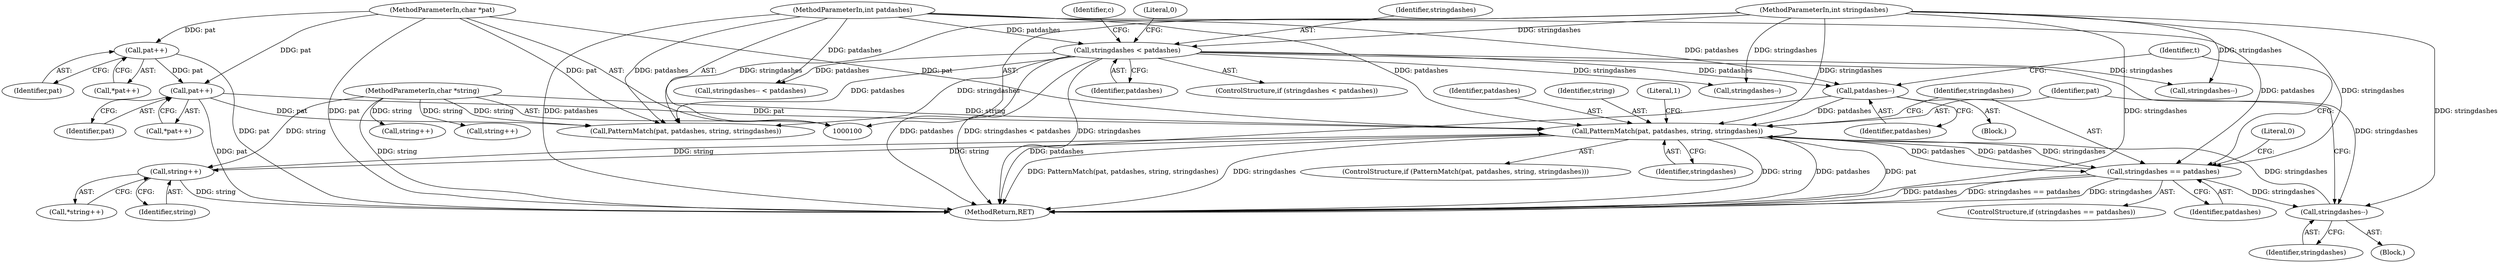 digraph "0_libxfont_d1e670a4a8704b8708e493ab6155589bcd570608@pointer" {
"1000158" [label="(Call,PatternMatch(pat, patdashes, string, stringdashes))"];
"1000129" [label="(Call,pat++)"];
"1000120" [label="(Call,pat++)"];
"1000101" [label="(MethodParameterIn,char *pat)"];
"1000166" [label="(Call,stringdashes == patdashes)"];
"1000158" [label="(Call,PatternMatch(pat, patdashes, string, stringdashes))"];
"1000138" [label="(Call,patdashes--)"];
"1000109" [label="(Call,stringdashes < patdashes)"];
"1000104" [label="(MethodParameterIn,int stringdashes)"];
"1000102" [label="(MethodParameterIn,int patdashes)"];
"1000147" [label="(Call,string++)"];
"1000103" [label="(MethodParameterIn,char *string)"];
"1000155" [label="(Call,stringdashes--)"];
"1000180" [label="(Call,string++)"];
"1000157" [label="(ControlStructure,if (PatternMatch(pat, patdashes, string, stringdashes)))"];
"1000137" [label="(Block,)"];
"1000160" [label="(Identifier,patdashes)"];
"1000166" [label="(Call,stringdashes == patdashes)"];
"1000148" [label="(Identifier,string)"];
"1000146" [label="(Call,*string++)"];
"1000167" [label="(Identifier,stringdashes)"];
"1000113" [label="(Literal,0)"];
"1000104" [label="(MethodParameterIn,int stringdashes)"];
"1000145" [label="(Identifier,t)"];
"1000165" [label="(ControlStructure,if (stringdashes == patdashes))"];
"1000161" [label="(Identifier,string)"];
"1000215" [label="(Call,string++)"];
"1000120" [label="(Call,pat++)"];
"1000101" [label="(MethodParameterIn,char *pat)"];
"1000196" [label="(Call,stringdashes--)"];
"1000111" [label="(Identifier,patdashes)"];
"1000195" [label="(Call,stringdashes-- < patdashes)"];
"1000164" [label="(Literal,1)"];
"1000103" [label="(MethodParameterIn,char *string)"];
"1000159" [label="(Identifier,pat)"];
"1000147" [label="(Call,string++)"];
"1000110" [label="(Identifier,stringdashes)"];
"1000156" [label="(Identifier,stringdashes)"];
"1000170" [label="(Literal,0)"];
"1000118" [label="(Identifier,c)"];
"1000158" [label="(Call,PatternMatch(pat, patdashes, string, stringdashes))"];
"1000108" [label="(ControlStructure,if (stringdashes < patdashes))"];
"1000141" [label="(Block,)"];
"1000202" [label="(Call,PatternMatch(pat, patdashes, string, stringdashes))"];
"1000139" [label="(Identifier,patdashes)"];
"1000121" [label="(Identifier,pat)"];
"1000119" [label="(Call,*pat++)"];
"1000168" [label="(Identifier,patdashes)"];
"1000129" [label="(Call,pat++)"];
"1000218" [label="(Call,stringdashes--)"];
"1000155" [label="(Call,stringdashes--)"];
"1000162" [label="(Identifier,stringdashes)"];
"1000249" [label="(MethodReturn,RET)"];
"1000138" [label="(Call,patdashes--)"];
"1000109" [label="(Call,stringdashes < patdashes)"];
"1000130" [label="(Identifier,pat)"];
"1000128" [label="(Call,*pat++)"];
"1000102" [label="(MethodParameterIn,int patdashes)"];
"1000158" -> "1000157"  [label="AST: "];
"1000158" -> "1000162"  [label="CFG: "];
"1000159" -> "1000158"  [label="AST: "];
"1000160" -> "1000158"  [label="AST: "];
"1000161" -> "1000158"  [label="AST: "];
"1000162" -> "1000158"  [label="AST: "];
"1000164" -> "1000158"  [label="CFG: "];
"1000167" -> "1000158"  [label="CFG: "];
"1000158" -> "1000249"  [label="DDG: pat"];
"1000158" -> "1000249"  [label="DDG: patdashes"];
"1000158" -> "1000249"  [label="DDG: PatternMatch(pat, patdashes, string, stringdashes)"];
"1000158" -> "1000249"  [label="DDG: stringdashes"];
"1000158" -> "1000249"  [label="DDG: string"];
"1000158" -> "1000147"  [label="DDG: string"];
"1000129" -> "1000158"  [label="DDG: pat"];
"1000101" -> "1000158"  [label="DDG: pat"];
"1000166" -> "1000158"  [label="DDG: patdashes"];
"1000138" -> "1000158"  [label="DDG: patdashes"];
"1000102" -> "1000158"  [label="DDG: patdashes"];
"1000147" -> "1000158"  [label="DDG: string"];
"1000103" -> "1000158"  [label="DDG: string"];
"1000155" -> "1000158"  [label="DDG: stringdashes"];
"1000104" -> "1000158"  [label="DDG: stringdashes"];
"1000158" -> "1000166"  [label="DDG: stringdashes"];
"1000158" -> "1000166"  [label="DDG: patdashes"];
"1000129" -> "1000128"  [label="AST: "];
"1000129" -> "1000130"  [label="CFG: "];
"1000130" -> "1000129"  [label="AST: "];
"1000128" -> "1000129"  [label="CFG: "];
"1000129" -> "1000249"  [label="DDG: pat"];
"1000120" -> "1000129"  [label="DDG: pat"];
"1000101" -> "1000129"  [label="DDG: pat"];
"1000129" -> "1000202"  [label="DDG: pat"];
"1000120" -> "1000119"  [label="AST: "];
"1000120" -> "1000121"  [label="CFG: "];
"1000121" -> "1000120"  [label="AST: "];
"1000119" -> "1000120"  [label="CFG: "];
"1000120" -> "1000249"  [label="DDG: pat"];
"1000101" -> "1000120"  [label="DDG: pat"];
"1000101" -> "1000100"  [label="AST: "];
"1000101" -> "1000249"  [label="DDG: pat"];
"1000101" -> "1000202"  [label="DDG: pat"];
"1000166" -> "1000165"  [label="AST: "];
"1000166" -> "1000168"  [label="CFG: "];
"1000167" -> "1000166"  [label="AST: "];
"1000168" -> "1000166"  [label="AST: "];
"1000145" -> "1000166"  [label="CFG: "];
"1000170" -> "1000166"  [label="CFG: "];
"1000166" -> "1000249"  [label="DDG: patdashes"];
"1000166" -> "1000249"  [label="DDG: stringdashes == patdashes"];
"1000166" -> "1000249"  [label="DDG: stringdashes"];
"1000166" -> "1000155"  [label="DDG: stringdashes"];
"1000104" -> "1000166"  [label="DDG: stringdashes"];
"1000102" -> "1000166"  [label="DDG: patdashes"];
"1000138" -> "1000137"  [label="AST: "];
"1000138" -> "1000139"  [label="CFG: "];
"1000139" -> "1000138"  [label="AST: "];
"1000145" -> "1000138"  [label="CFG: "];
"1000138" -> "1000249"  [label="DDG: patdashes"];
"1000109" -> "1000138"  [label="DDG: patdashes"];
"1000102" -> "1000138"  [label="DDG: patdashes"];
"1000109" -> "1000108"  [label="AST: "];
"1000109" -> "1000111"  [label="CFG: "];
"1000110" -> "1000109"  [label="AST: "];
"1000111" -> "1000109"  [label="AST: "];
"1000113" -> "1000109"  [label="CFG: "];
"1000118" -> "1000109"  [label="CFG: "];
"1000109" -> "1000249"  [label="DDG: stringdashes"];
"1000109" -> "1000249"  [label="DDG: patdashes"];
"1000109" -> "1000249"  [label="DDG: stringdashes < patdashes"];
"1000104" -> "1000109"  [label="DDG: stringdashes"];
"1000102" -> "1000109"  [label="DDG: patdashes"];
"1000109" -> "1000155"  [label="DDG: stringdashes"];
"1000109" -> "1000196"  [label="DDG: stringdashes"];
"1000109" -> "1000195"  [label="DDG: patdashes"];
"1000109" -> "1000202"  [label="DDG: patdashes"];
"1000109" -> "1000202"  [label="DDG: stringdashes"];
"1000109" -> "1000218"  [label="DDG: stringdashes"];
"1000104" -> "1000100"  [label="AST: "];
"1000104" -> "1000249"  [label="DDG: stringdashes"];
"1000104" -> "1000155"  [label="DDG: stringdashes"];
"1000104" -> "1000196"  [label="DDG: stringdashes"];
"1000104" -> "1000202"  [label="DDG: stringdashes"];
"1000104" -> "1000218"  [label="DDG: stringdashes"];
"1000102" -> "1000100"  [label="AST: "];
"1000102" -> "1000249"  [label="DDG: patdashes"];
"1000102" -> "1000195"  [label="DDG: patdashes"];
"1000102" -> "1000202"  [label="DDG: patdashes"];
"1000147" -> "1000146"  [label="AST: "];
"1000147" -> "1000148"  [label="CFG: "];
"1000148" -> "1000147"  [label="AST: "];
"1000146" -> "1000147"  [label="CFG: "];
"1000147" -> "1000249"  [label="DDG: string"];
"1000103" -> "1000147"  [label="DDG: string"];
"1000103" -> "1000100"  [label="AST: "];
"1000103" -> "1000249"  [label="DDG: string"];
"1000103" -> "1000180"  [label="DDG: string"];
"1000103" -> "1000202"  [label="DDG: string"];
"1000103" -> "1000215"  [label="DDG: string"];
"1000155" -> "1000141"  [label="AST: "];
"1000155" -> "1000156"  [label="CFG: "];
"1000156" -> "1000155"  [label="AST: "];
"1000159" -> "1000155"  [label="CFG: "];
}
